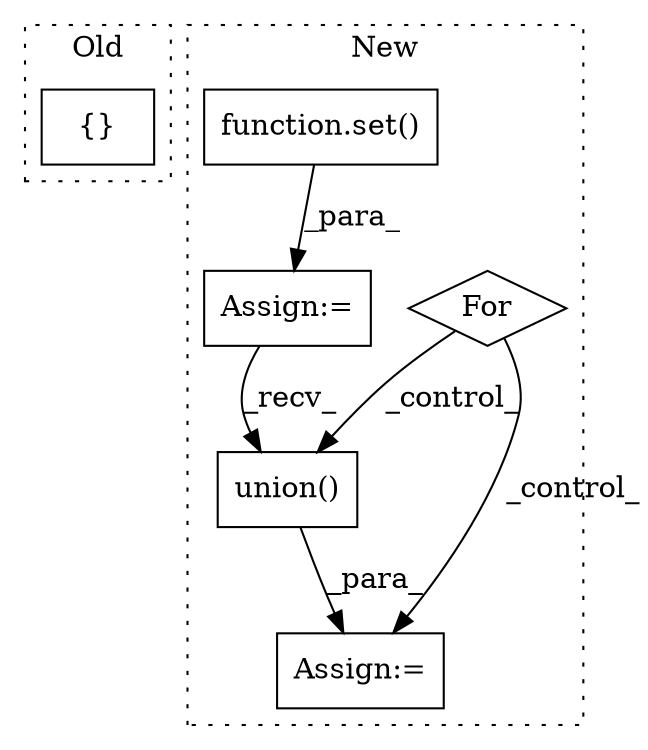 digraph G {
subgraph cluster0 {
1 [label="{}" a="95" s="631,632" l="2,1" shape="box"];
label = "Old";
style="dotted";
}
subgraph cluster1 {
2 [label="union()" a="75" s="4915,4950" l="14,1" shape="box"];
3 [label="Assign:=" a="68" s="4912" l="3" shape="box"];
4 [label="For" a="107" s="4866,4891" l="4,14" shape="diamond"];
5 [label="Assign:=" a="68" s="4836" l="16" shape="box"];
6 [label="function.set()" a="75" s="4852" l="5" shape="box"];
label = "New";
style="dotted";
}
2 -> 3 [label="_para_"];
4 -> 3 [label="_control_"];
4 -> 2 [label="_control_"];
5 -> 2 [label="_recv_"];
6 -> 5 [label="_para_"];
}